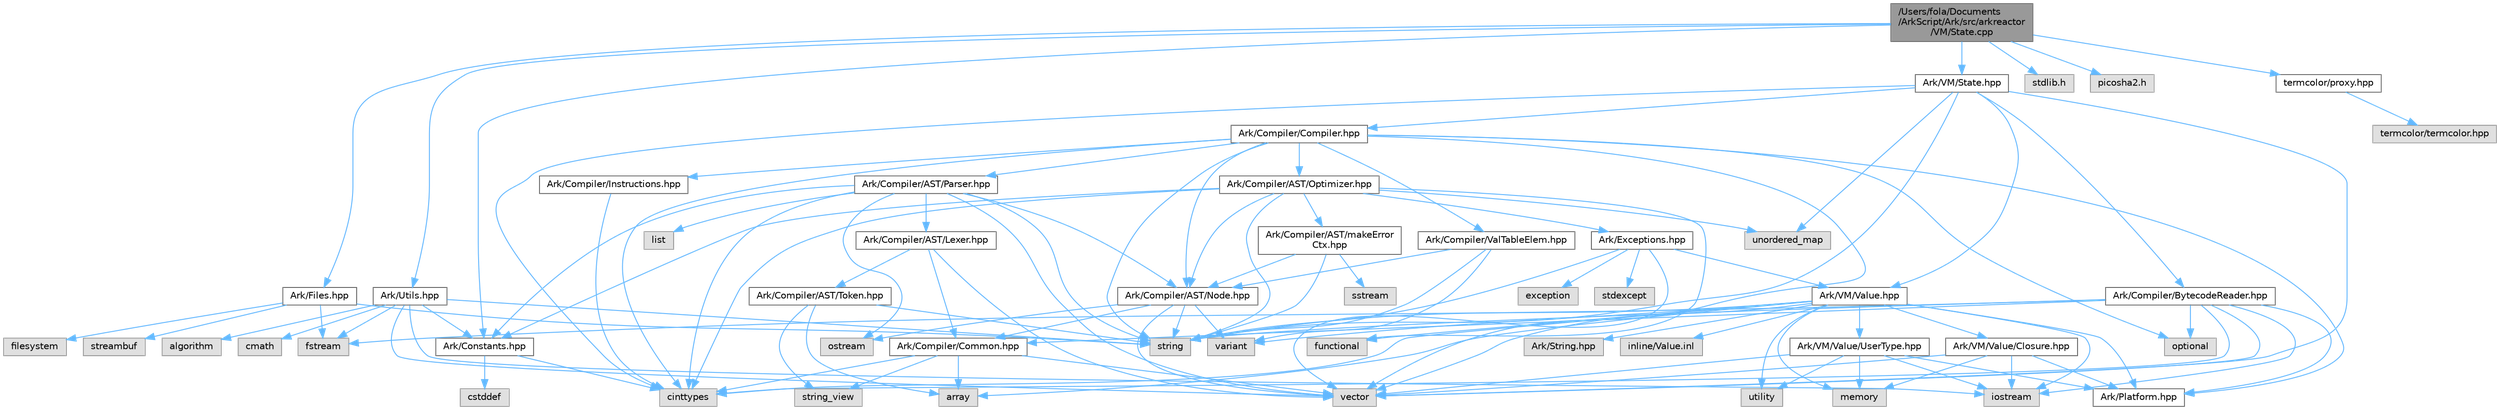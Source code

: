 digraph "/Users/fola/Documents/ArkScript/Ark/src/arkreactor/VM/State.cpp"
{
 // INTERACTIVE_SVG=YES
 // LATEX_PDF_SIZE
  bgcolor="transparent";
  edge [fontname=Helvetica,fontsize=10,labelfontname=Helvetica,labelfontsize=10];
  node [fontname=Helvetica,fontsize=10,shape=box,height=0.2,width=0.4];
  Node1 [label="/Users/fola/Documents\l/ArkScript/Ark/src/arkreactor\l/VM/State.cpp",height=0.2,width=0.4,color="gray40", fillcolor="grey60", style="filled", fontcolor="black",tooltip=" "];
  Node1 -> Node2 [color="steelblue1",style="solid"];
  Node2 [label="Ark/VM/State.hpp",height=0.2,width=0.4,color="grey40", fillcolor="white", style="filled",URL="$d0/db5/State_8hpp.html",tooltip="State used by the virtual machine: it loads the bytecode, can compile it if needed,..."];
  Node2 -> Node3 [color="steelblue1",style="solid"];
  Node3 [label="string",height=0.2,width=0.4,color="grey60", fillcolor="#E0E0E0", style="filled",tooltip=" "];
  Node2 -> Node4 [color="steelblue1",style="solid"];
  Node4 [label="vector",height=0.2,width=0.4,color="grey60", fillcolor="#E0E0E0", style="filled",tooltip=" "];
  Node2 -> Node5 [color="steelblue1",style="solid"];
  Node5 [label="cinttypes",height=0.2,width=0.4,color="grey60", fillcolor="#E0E0E0", style="filled",tooltip=" "];
  Node2 -> Node6 [color="steelblue1",style="solid"];
  Node6 [label="unordered_map",height=0.2,width=0.4,color="grey60", fillcolor="#E0E0E0", style="filled",tooltip=" "];
  Node2 -> Node7 [color="steelblue1",style="solid"];
  Node7 [label="Ark/VM/Value.hpp",height=0.2,width=0.4,color="grey40", fillcolor="white", style="filled",URL="$de/dfd/Value_8hpp.html",tooltip=" "];
  Node7 -> Node4 [color="steelblue1",style="solid"];
  Node7 -> Node8 [color="steelblue1",style="solid"];
  Node8 [label="variant",height=0.2,width=0.4,color="grey60", fillcolor="#E0E0E0", style="filled",tooltip=" "];
  Node7 -> Node3 [color="steelblue1",style="solid"];
  Node7 -> Node5 [color="steelblue1",style="solid"];
  Node7 -> Node9 [color="steelblue1",style="solid"];
  Node9 [label="iostream",height=0.2,width=0.4,color="grey60", fillcolor="#E0E0E0", style="filled",tooltip=" "];
  Node7 -> Node10 [color="steelblue1",style="solid"];
  Node10 [label="memory",height=0.2,width=0.4,color="grey60", fillcolor="#E0E0E0", style="filled",tooltip=" "];
  Node7 -> Node11 [color="steelblue1",style="solid"];
  Node11 [label="functional",height=0.2,width=0.4,color="grey60", fillcolor="#E0E0E0", style="filled",tooltip=" "];
  Node7 -> Node12 [color="steelblue1",style="solid"];
  Node12 [label="utility",height=0.2,width=0.4,color="grey60", fillcolor="#E0E0E0", style="filled",tooltip=" "];
  Node7 -> Node13 [color="steelblue1",style="solid"];
  Node13 [label="Ark/String.hpp",height=0.2,width=0.4,color="grey60", fillcolor="#E0E0E0", style="filled",tooltip=" "];
  Node7 -> Node14 [color="steelblue1",style="solid"];
  Node14 [label="array",height=0.2,width=0.4,color="grey60", fillcolor="#E0E0E0", style="filled",tooltip=" "];
  Node7 -> Node15 [color="steelblue1",style="solid"];
  Node15 [label="Ark/VM/Value/Closure.hpp",height=0.2,width=0.4,color="grey40", fillcolor="white", style="filled",URL="$dc/dd5/Closure_8hpp.html",tooltip="Subtype of the value type, handling closures."];
  Node15 -> Node10 [color="steelblue1",style="solid"];
  Node15 -> Node4 [color="steelblue1",style="solid"];
  Node15 -> Node9 [color="steelblue1",style="solid"];
  Node15 -> Node16 [color="steelblue1",style="solid"];
  Node16 [label="Ark/Platform.hpp",height=0.2,width=0.4,color="grey40", fillcolor="white", style="filled",URL="$d5/d40/Platform_8hpp.html",tooltip="ArkScript configuration macros."];
  Node7 -> Node17 [color="steelblue1",style="solid"];
  Node17 [label="Ark/VM/Value/UserType.hpp",height=0.2,width=0.4,color="grey40", fillcolor="white", style="filled",URL="$dc/d3d/UserType_8hpp.html",tooltip="Subtype of the value, capable of handling any C++ type."];
  Node17 -> Node9 [color="steelblue1",style="solid"];
  Node17 -> Node4 [color="steelblue1",style="solid"];
  Node17 -> Node12 [color="steelblue1",style="solid"];
  Node17 -> Node10 [color="steelblue1",style="solid"];
  Node17 -> Node16 [color="steelblue1",style="solid"];
  Node7 -> Node16 [color="steelblue1",style="solid"];
  Node7 -> Node18 [color="steelblue1",style="solid"];
  Node18 [label="inline/Value.inl",height=0.2,width=0.4,color="grey60", fillcolor="#E0E0E0", style="filled",tooltip=" "];
  Node2 -> Node19 [color="steelblue1",style="solid"];
  Node19 [label="Ark/Compiler/BytecodeReader.hpp",height=0.2,width=0.4,color="grey40", fillcolor="white", style="filled",URL="$d1/d84/BytecodeReader_8hpp.html",tooltip="A bytecode disassembler for ArkScript."];
  Node19 -> Node4 [color="steelblue1",style="solid"];
  Node19 -> Node20 [color="steelblue1",style="solid"];
  Node20 [label="fstream",height=0.2,width=0.4,color="grey60", fillcolor="#E0E0E0", style="filled",tooltip=" "];
  Node19 -> Node9 [color="steelblue1",style="solid"];
  Node19 -> Node3 [color="steelblue1",style="solid"];
  Node19 -> Node5 [color="steelblue1",style="solid"];
  Node19 -> Node21 [color="steelblue1",style="solid"];
  Node21 [label="optional",height=0.2,width=0.4,color="grey60", fillcolor="#E0E0E0", style="filled",tooltip=" "];
  Node19 -> Node16 [color="steelblue1",style="solid"];
  Node19 -> Node22 [color="steelblue1",style="solid"];
  Node22 [label="Ark/Compiler/Common.hpp",height=0.2,width=0.4,color="grey40", fillcolor="white", style="filled",URL="$d8/ddd/Common_8hpp.html",tooltip="Common code for the compiler."];
  Node22 -> Node14 [color="steelblue1",style="solid"];
  Node22 -> Node23 [color="steelblue1",style="solid"];
  Node23 [label="string_view",height=0.2,width=0.4,color="grey60", fillcolor="#E0E0E0", style="filled",tooltip=" "];
  Node22 -> Node4 [color="steelblue1",style="solid"];
  Node22 -> Node5 [color="steelblue1",style="solid"];
  Node2 -> Node24 [color="steelblue1",style="solid"];
  Node24 [label="Ark/Compiler/Compiler.hpp",height=0.2,width=0.4,color="grey40", fillcolor="white", style="filled",URL="$d8/d0f/Compiler_8hpp.html",tooltip="ArkScript compiler is in charge of transforming the AST into bytecode."];
  Node24 -> Node4 [color="steelblue1",style="solid"];
  Node24 -> Node3 [color="steelblue1",style="solid"];
  Node24 -> Node5 [color="steelblue1",style="solid"];
  Node24 -> Node21 [color="steelblue1",style="solid"];
  Node24 -> Node16 [color="steelblue1",style="solid"];
  Node24 -> Node25 [color="steelblue1",style="solid"];
  Node25 [label="Ark/Compiler/Instructions.hpp",height=0.2,width=0.4,color="grey40", fillcolor="white", style="filled",URL="$d8/daa/Instructions_8hpp.html",tooltip="The different instructions used by the compiler and virtual machine."];
  Node25 -> Node5 [color="steelblue1",style="solid"];
  Node24 -> Node26 [color="steelblue1",style="solid"];
  Node26 [label="Ark/Compiler/AST/Node.hpp",height=0.2,width=0.4,color="grey40", fillcolor="white", style="filled",URL="$d7/dc6/Node_8hpp.html",tooltip="AST node used by the parser, optimizer and compiler."];
  Node26 -> Node8 [color="steelblue1",style="solid"];
  Node26 -> Node27 [color="steelblue1",style="solid"];
  Node27 [label="ostream",height=0.2,width=0.4,color="grey60", fillcolor="#E0E0E0", style="filled",tooltip=" "];
  Node26 -> Node3 [color="steelblue1",style="solid"];
  Node26 -> Node4 [color="steelblue1",style="solid"];
  Node26 -> Node22 [color="steelblue1",style="solid"];
  Node24 -> Node28 [color="steelblue1",style="solid"];
  Node28 [label="Ark/Compiler/AST/Parser.hpp",height=0.2,width=0.4,color="grey40", fillcolor="white", style="filled",URL="$d7/ddd/Parser_8hpp.html",tooltip="Parses a token stream into an AST by using the Ark::Node."];
  Node28 -> Node3 [color="steelblue1",style="solid"];
  Node28 -> Node29 [color="steelblue1",style="solid"];
  Node29 [label="list",height=0.2,width=0.4,color="grey60", fillcolor="#E0E0E0", style="filled",tooltip=" "];
  Node28 -> Node27 [color="steelblue1",style="solid"];
  Node28 -> Node4 [color="steelblue1",style="solid"];
  Node28 -> Node5 [color="steelblue1",style="solid"];
  Node28 -> Node30 [color="steelblue1",style="solid"];
  Node30 [label="Ark/Constants.hpp",height=0.2,width=0.4,color="grey40", fillcolor="white", style="filled",URL="$d6/de9/Constants_8hpp.html",tooltip="Constants used by ArkScript."];
  Node30 -> Node5 [color="steelblue1",style="solid"];
  Node30 -> Node31 [color="steelblue1",style="solid"];
  Node31 [label="cstddef",height=0.2,width=0.4,color="grey60", fillcolor="#E0E0E0", style="filled",tooltip=" "];
  Node28 -> Node32 [color="steelblue1",style="solid"];
  Node32 [label="Ark/Compiler/AST/Lexer.hpp",height=0.2,width=0.4,color="grey40", fillcolor="white", style="filled",URL="$da/d79/Lexer_8hpp.html",tooltip="Tokenize ArkScript code."];
  Node32 -> Node4 [color="steelblue1",style="solid"];
  Node32 -> Node33 [color="steelblue1",style="solid"];
  Node33 [label="Ark/Compiler/AST/Token.hpp",height=0.2,width=0.4,color="grey40", fillcolor="white", style="filled",URL="$d3/d6e/Token_8hpp.html",tooltip="Token definition for ArkScript."];
  Node33 -> Node14 [color="steelblue1",style="solid"];
  Node33 -> Node3 [color="steelblue1",style="solid"];
  Node33 -> Node23 [color="steelblue1",style="solid"];
  Node32 -> Node22 [color="steelblue1",style="solid"];
  Node28 -> Node26 [color="steelblue1",style="solid"];
  Node24 -> Node34 [color="steelblue1",style="solid"];
  Node34 [label="Ark/Compiler/AST/Optimizer.hpp",height=0.2,width=0.4,color="grey40", fillcolor="white", style="filled",URL="$db/d93/Optimizer_8hpp.html",tooltip="Optimizes a given ArkScript AST."];
  Node34 -> Node11 [color="steelblue1",style="solid"];
  Node34 -> Node6 [color="steelblue1",style="solid"];
  Node34 -> Node3 [color="steelblue1",style="solid"];
  Node34 -> Node5 [color="steelblue1",style="solid"];
  Node34 -> Node26 [color="steelblue1",style="solid"];
  Node34 -> Node35 [color="steelblue1",style="solid"];
  Node35 [label="Ark/Exceptions.hpp",height=0.2,width=0.4,color="grey40", fillcolor="white", style="filled",URL="$d2/de9/Exceptions_8hpp.html",tooltip="ArkScript homemade exceptions."];
  Node35 -> Node36 [color="steelblue1",style="solid"];
  Node36 [label="exception",height=0.2,width=0.4,color="grey60", fillcolor="#E0E0E0", style="filled",tooltip=" "];
  Node35 -> Node3 [color="steelblue1",style="solid"];
  Node35 -> Node4 [color="steelblue1",style="solid"];
  Node35 -> Node37 [color="steelblue1",style="solid"];
  Node37 [label="stdexcept",height=0.2,width=0.4,color="grey60", fillcolor="#E0E0E0", style="filled",tooltip=" "];
  Node35 -> Node7 [color="steelblue1",style="solid"];
  Node34 -> Node30 [color="steelblue1",style="solid"];
  Node34 -> Node38 [color="steelblue1",style="solid"];
  Node38 [label="Ark/Compiler/AST/makeError\lCtx.hpp",height=0.2,width=0.4,color="grey40", fillcolor="white", style="filled",URL="$dc/dc5/makeErrorCtx_8hpp.html",tooltip="Create string error context for AST errors."];
  Node38 -> Node39 [color="steelblue1",style="solid"];
  Node39 [label="sstream",height=0.2,width=0.4,color="grey60", fillcolor="#E0E0E0", style="filled",tooltip=" "];
  Node38 -> Node3 [color="steelblue1",style="solid"];
  Node38 -> Node26 [color="steelblue1",style="solid"];
  Node24 -> Node40 [color="steelblue1",style="solid"];
  Node40 [label="Ark/Compiler/ValTableElem.hpp",height=0.2,width=0.4,color="grey40", fillcolor="white", style="filled",URL="$dd/de7/ValTableElem_8hpp.html",tooltip="The basic value type handled by the compiler."];
  Node40 -> Node8 [color="steelblue1",style="solid"];
  Node40 -> Node3 [color="steelblue1",style="solid"];
  Node40 -> Node26 [color="steelblue1",style="solid"];
  Node1 -> Node30 [color="steelblue1",style="solid"];
  Node1 -> Node41 [color="steelblue1",style="solid"];
  Node41 [label="Ark/Files.hpp",height=0.2,width=0.4,color="grey40", fillcolor="white", style="filled",URL="$d4/dc0/Files_8hpp.html",tooltip="Lots of utilities about the filesystem."];
  Node41 -> Node3 [color="steelblue1",style="solid"];
  Node41 -> Node20 [color="steelblue1",style="solid"];
  Node41 -> Node42 [color="steelblue1",style="solid"];
  Node42 [label="streambuf",height=0.2,width=0.4,color="grey60", fillcolor="#E0E0E0", style="filled",tooltip=" "];
  Node41 -> Node43 [color="steelblue1",style="solid"];
  Node43 [label="filesystem",height=0.2,width=0.4,color="grey60", fillcolor="#E0E0E0", style="filled",tooltip=" "];
  Node1 -> Node44 [color="steelblue1",style="solid"];
  Node44 [label="Ark/Utils.hpp",height=0.2,width=0.4,color="grey40", fillcolor="white", style="filled",URL="$d7/d09/Utils_8hpp.html",tooltip="Lots of utilities about string, filesystem and more."];
  Node44 -> Node45 [color="steelblue1",style="solid"];
  Node45 [label="algorithm",height=0.2,width=0.4,color="grey60", fillcolor="#E0E0E0", style="filled",tooltip=" "];
  Node44 -> Node3 [color="steelblue1",style="solid"];
  Node44 -> Node9 [color="steelblue1",style="solid"];
  Node44 -> Node20 [color="steelblue1",style="solid"];
  Node44 -> Node4 [color="steelblue1",style="solid"];
  Node44 -> Node46 [color="steelblue1",style="solid"];
  Node46 [label="cmath",height=0.2,width=0.4,color="grey60", fillcolor="#E0E0E0", style="filled",tooltip=" "];
  Node44 -> Node30 [color="steelblue1",style="solid"];
  Node1 -> Node47 [color="steelblue1",style="solid"];
  Node47 [label="stdlib.h",height=0.2,width=0.4,color="grey60", fillcolor="#E0E0E0", style="filled",tooltip=" "];
  Node1 -> Node48 [color="steelblue1",style="solid"];
  Node48 [label="picosha2.h",height=0.2,width=0.4,color="grey60", fillcolor="#E0E0E0", style="filled",tooltip=" "];
  Node1 -> Node49 [color="steelblue1",style="solid"];
  Node49 [label="termcolor/proxy.hpp",height=0.2,width=0.4,color="grey40", fillcolor="white", style="filled",URL="$d5/d3a/proxy_8hpp.html",tooltip=" "];
  Node49 -> Node50 [color="steelblue1",style="solid"];
  Node50 [label="termcolor/termcolor.hpp",height=0.2,width=0.4,color="grey60", fillcolor="#E0E0E0", style="filled",tooltip=" "];
}
